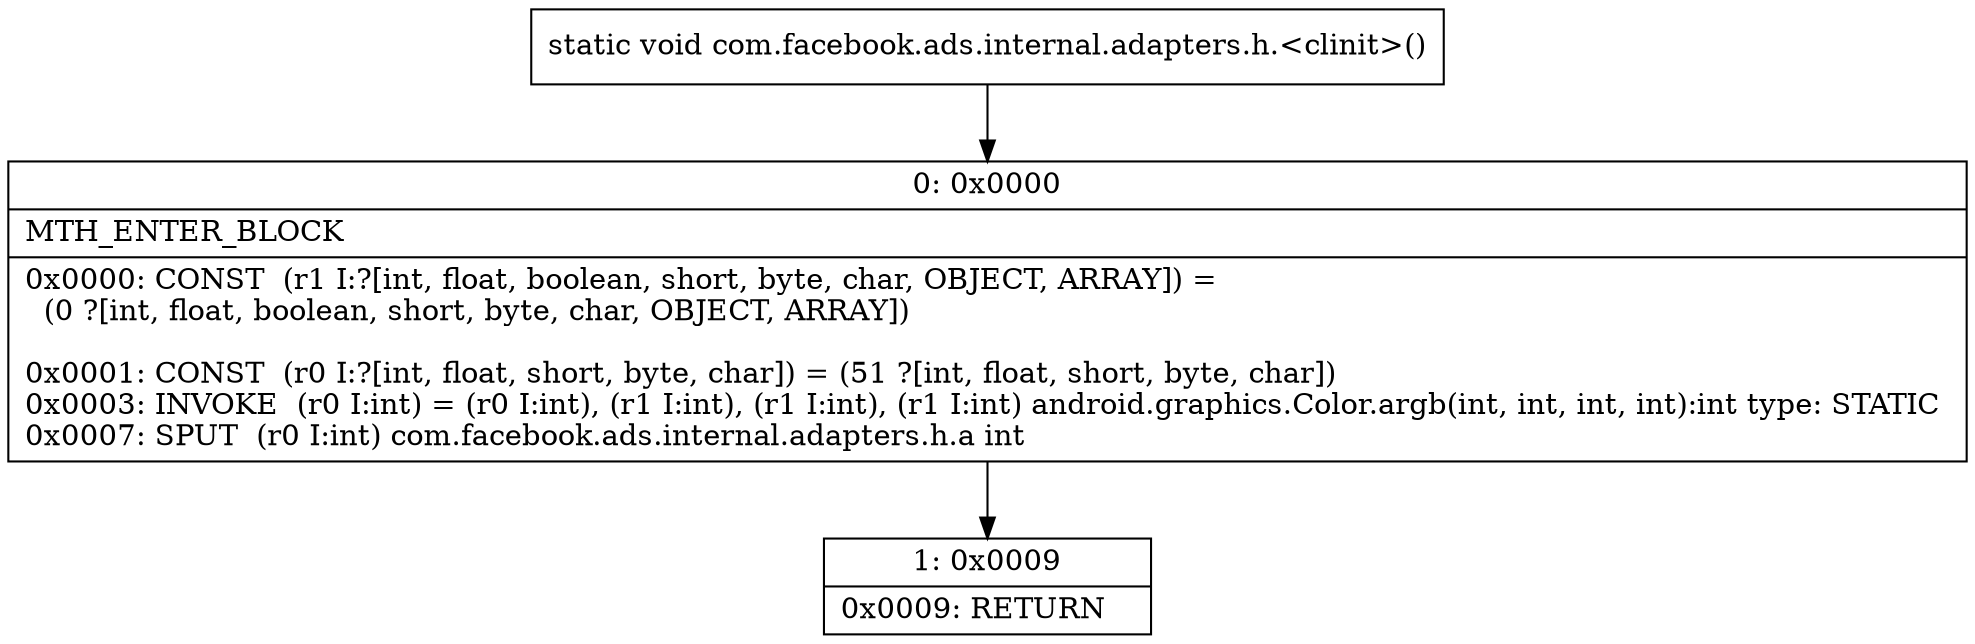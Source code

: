 digraph "CFG forcom.facebook.ads.internal.adapters.h.\<clinit\>()V" {
Node_0 [shape=record,label="{0\:\ 0x0000|MTH_ENTER_BLOCK\l|0x0000: CONST  (r1 I:?[int, float, boolean, short, byte, char, OBJECT, ARRAY]) = \l  (0 ?[int, float, boolean, short, byte, char, OBJECT, ARRAY])\l \l0x0001: CONST  (r0 I:?[int, float, short, byte, char]) = (51 ?[int, float, short, byte, char]) \l0x0003: INVOKE  (r0 I:int) = (r0 I:int), (r1 I:int), (r1 I:int), (r1 I:int) android.graphics.Color.argb(int, int, int, int):int type: STATIC \l0x0007: SPUT  (r0 I:int) com.facebook.ads.internal.adapters.h.a int \l}"];
Node_1 [shape=record,label="{1\:\ 0x0009|0x0009: RETURN   \l}"];
MethodNode[shape=record,label="{static void com.facebook.ads.internal.adapters.h.\<clinit\>() }"];
MethodNode -> Node_0;
Node_0 -> Node_1;
}

